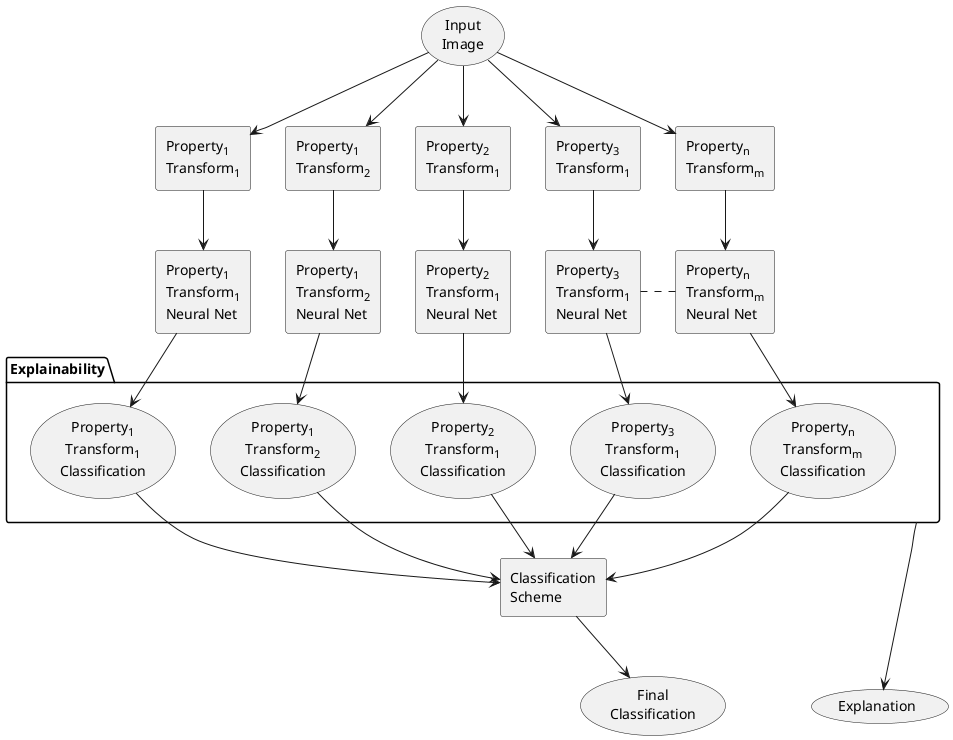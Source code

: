 @startuml

skinparam maxactorsize 0

skinparam rectangle {
    BackgroundColor white
    BorderColor white
    shadowing false
}

usecase "Input\nImage" as input

agent "Property<FONT POINT-SIZE='10'><SUB>1</SUB></FONT>\nTransform<FONT POINT-SIZE='10'><SUB>1</SUB></FONT>" as TRANS_1
agent "Property<FONT POINT-SIZE='10'><SUB>1</SUB></FONT>\nTransform<FONT POINT-SIZE='10'><SUB>2</SUB></FONT>" as TRANS_11
agent "Property<FONT POINT-SIZE='10'><SUB>2</SUB></FONT>\nTransform<FONT POINT-SIZE='10'><SUB>1</SUB></FONT>" as TRANS_2
agent "Property<FONT POINT-SIZE='10'><SUB>3</SUB></FONT>\nTransform<FONT POINT-SIZE='10'><SUB>1</SUB></FONT>" as TRANS_3
agent "Property<FONT POINT-SIZE='10'><SUB>n</SUB></FONT>\nTransform<FONT POINT-SIZE='10'><SUB>m</SUB></FONT>" as TRANS_N

input --> TRANS_1
input --> TRANS_11
input --> TRANS_2
input --> TRANS_3
input --> TRANS_N

agent "Property<FONT POINT-SIZE='10'><SUB>1</SUB></FONT>\nTransform<FONT POINT-SIZE='10'><SUB>1</SUB></FONT>\nNeural Net" as XAI_1
agent "Property<FONT POINT-SIZE='10'><SUB>1</SUB></FONT>\nTransform<FONT POINT-SIZE='10'><SUB>2</SUB></FONT>\nNeural Net" as XAI_11
agent "Property<FONT POINT-SIZE='10'><SUB>2</SUB></FONT>\nTransform<FONT POINT-SIZE='10'><SUB>1</SUB></FONT>\nNeural Net" as XAI_2
agent "Property<FONT POINT-SIZE='10'><SUB>3</SUB></FONT>\nTransform<FONT POINT-SIZE='10'><SUB>1</SUB></FONT>\nNeural Net" as XAI_3
agent "Property<FONT POINT-SIZE='10'><SUB>n</SUB></FONT>\nTransform<FONT POINT-SIZE='10'><SUB>m</SUB></FONT>\nNeural Net" as XAI_N

TRANS_1 --> XAI_1
TRANS_11 --> XAI_11
TRANS_2 --> XAI_2
TRANS_3 --> XAI_3
TRANS_N --> XAI_N

XAI_1 .[hidden]right. XAI_11
XAI_11 .[hidden]right. XAI_2
XAI_2 .[hidden]right. XAI_3
XAI_3 .right. XAI_N

package "Explainability" as exp {
usecase "Property<FONT POINT-SIZE='10'><SUB>1</SUB></FONT>\nTransform<FONT POINT-SIZE='10'><SUB>1</SUB></FONT>\nClassification" as label_1

usecase "Property<FONT POINT-SIZE='10'><SUB>1</SUB></FONT>\nTransform<FONT POINT-SIZE='10'><SUB>2</SUB></FONT>\nClassification" as label_11

usecase "Property<FONT POINT-SIZE='10'><SUB>2</SUB></FONT>\nTransform<FONT POINT-SIZE='10'><SUB>1</SUB></FONT>\nClassification" as label_2

usecase "Property<FONT POINT-SIZE='10'><SUB>3</SUB></FONT>\nTransform<FONT POINT-SIZE='10'><SUB>1</SUB></FONT>\nClassification" as label_3

usecase "Property<FONT POINT-SIZE='10'><SUB>n</SUB></FONT>\nTransform<FONT POINT-SIZE='10'><SUB>m</SUB></FONT>\nClassification" as label_N
}

XAI_1 --> label_1
XAI_11 --> label_11
XAI_2 --> label_2
XAI_3 --> label_3
XAI_N --> label_N

agent "Classification\nScheme" as cls_sch

label_1 --> cls_sch
label_11 --> cls_sch
label_2 --> cls_sch
label_3 --> cls_sch
label_N --> cls_sch

usecase "Final\nClassification" as final

cls_sch --> final

usecase "Explanation" as explain

exp -down-> explain

final -[hidden]right-- explain

@enduml
